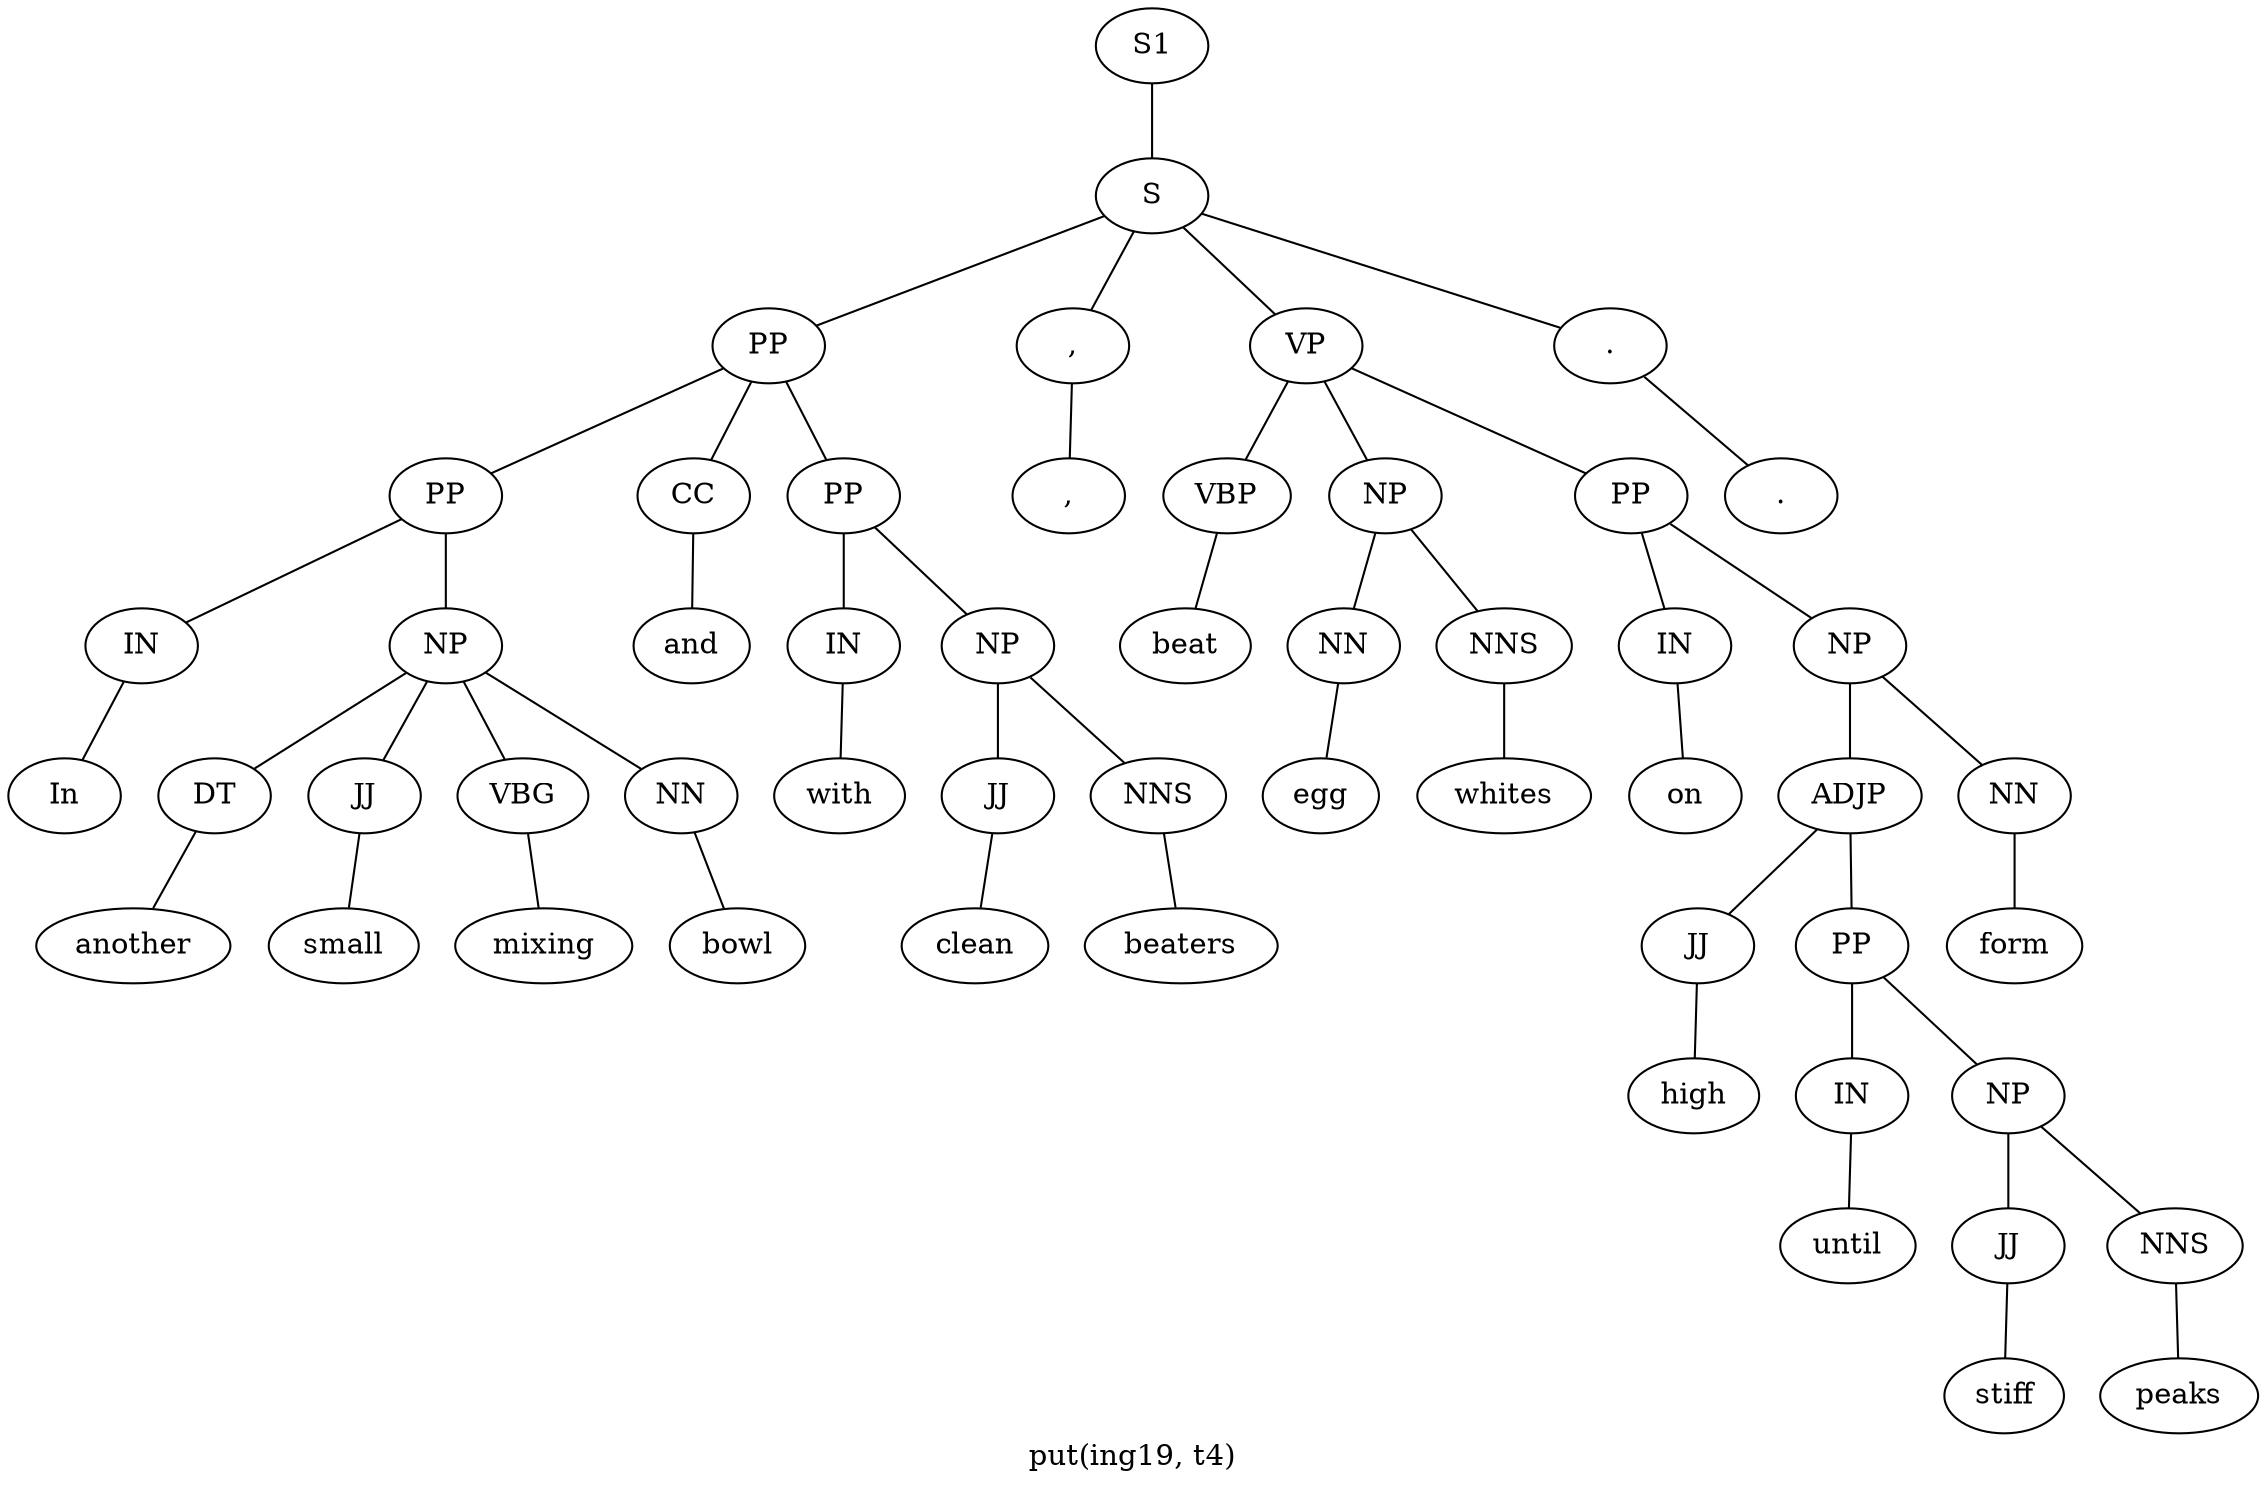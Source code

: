 graph SyntaxGraph {
	label = "put(ing19, t4)";
	Node0 [label="S1"];
	Node1 [label="S"];
	Node2 [label="PP"];
	Node3 [label="PP"];
	Node4 [label="IN"];
	Node5 [label="In"];
	Node6 [label="NP"];
	Node7 [label="DT"];
	Node8 [label="another"];
	Node9 [label="JJ"];
	Node10 [label="small"];
	Node11 [label="VBG"];
	Node12 [label="mixing"];
	Node13 [label="NN"];
	Node14 [label="bowl"];
	Node15 [label="CC"];
	Node16 [label="and"];
	Node17 [label="PP"];
	Node18 [label="IN"];
	Node19 [label="with"];
	Node20 [label="NP"];
	Node21 [label="JJ"];
	Node22 [label="clean"];
	Node23 [label="NNS"];
	Node24 [label="beaters"];
	Node25 [label=","];
	Node26 [label=","];
	Node27 [label="VP"];
	Node28 [label="VBP"];
	Node29 [label="beat"];
	Node30 [label="NP"];
	Node31 [label="NN"];
	Node32 [label="egg"];
	Node33 [label="NNS"];
	Node34 [label="whites"];
	Node35 [label="PP"];
	Node36 [label="IN"];
	Node37 [label="on"];
	Node38 [label="NP"];
	Node39 [label="ADJP"];
	Node40 [label="JJ"];
	Node41 [label="high"];
	Node42 [label="PP"];
	Node43 [label="IN"];
	Node44 [label="until"];
	Node45 [label="NP"];
	Node46 [label="JJ"];
	Node47 [label="stiff"];
	Node48 [label="NNS"];
	Node49 [label="peaks"];
	Node50 [label="NN"];
	Node51 [label="form"];
	Node52 [label="."];
	Node53 [label="."];

	Node0 -- Node1;
	Node1 -- Node2;
	Node1 -- Node25;
	Node1 -- Node27;
	Node1 -- Node52;
	Node2 -- Node3;
	Node2 -- Node15;
	Node2 -- Node17;
	Node3 -- Node4;
	Node3 -- Node6;
	Node4 -- Node5;
	Node6 -- Node7;
	Node6 -- Node9;
	Node6 -- Node11;
	Node6 -- Node13;
	Node7 -- Node8;
	Node9 -- Node10;
	Node11 -- Node12;
	Node13 -- Node14;
	Node15 -- Node16;
	Node17 -- Node18;
	Node17 -- Node20;
	Node18 -- Node19;
	Node20 -- Node21;
	Node20 -- Node23;
	Node21 -- Node22;
	Node23 -- Node24;
	Node25 -- Node26;
	Node27 -- Node28;
	Node27 -- Node30;
	Node27 -- Node35;
	Node28 -- Node29;
	Node30 -- Node31;
	Node30 -- Node33;
	Node31 -- Node32;
	Node33 -- Node34;
	Node35 -- Node36;
	Node35 -- Node38;
	Node36 -- Node37;
	Node38 -- Node39;
	Node38 -- Node50;
	Node39 -- Node40;
	Node39 -- Node42;
	Node40 -- Node41;
	Node42 -- Node43;
	Node42 -- Node45;
	Node43 -- Node44;
	Node45 -- Node46;
	Node45 -- Node48;
	Node46 -- Node47;
	Node48 -- Node49;
	Node50 -- Node51;
	Node52 -- Node53;
}